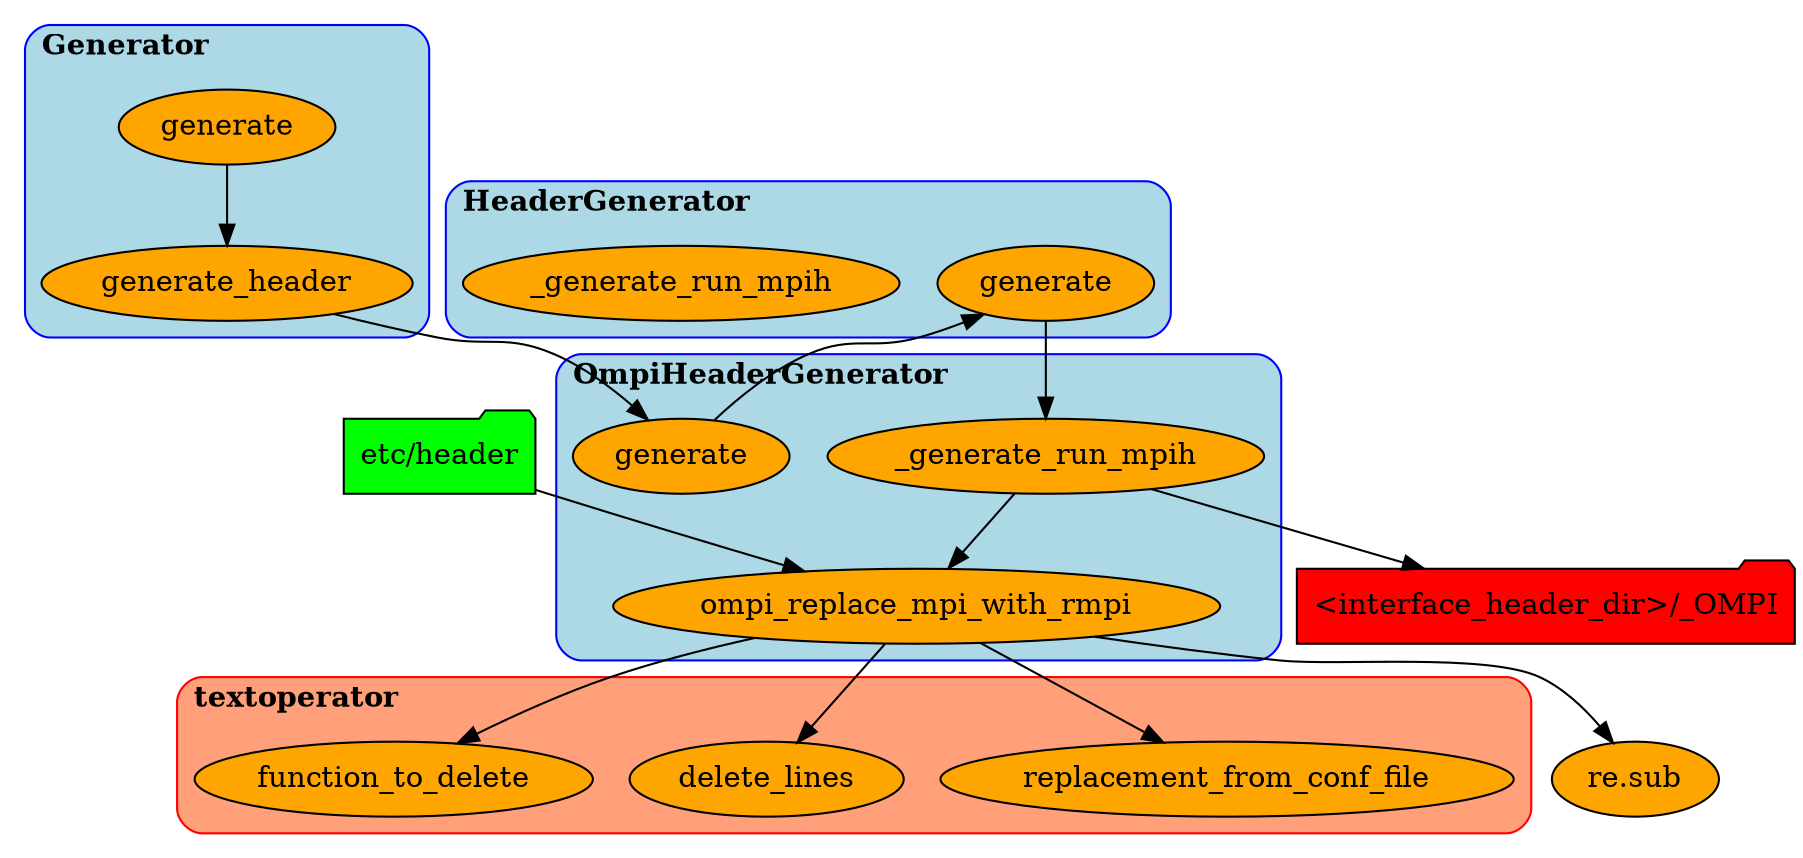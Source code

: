 digraph G {
    rankdir=TB;  // Orientation from top to bottom
    // rankdir=LB;  // Orientation from Rleft to right

    //
    // Classes definition:
    //
    subgraph cluster_class_Generator {
            label=<<B>Generator</B>>;
            labeljust="l";
            color=blue;
            style=rounded;
            bgcolor=lightblue;

            // Method definition: ellipse
            node [shape=ellipse, style=filled, fillcolor=orange];
            Generator_generate [label="generate"];
            Generator_generate_header [label="generate_header"];
            // Links
            Generator_generate -> Generator_generate_header;
    }
    subgraph cluster_class_OmpiHeaderGenerator {
            label=<<B>OmpiHeaderGenerator</B>>;
            labeljust="l";
            color=blue;
            style=rounded;
            bgcolor=lightblue;

            // Method definition: ellipse
            node [shape=ellipse, style=filled, fillcolor=orange];
            OmpiHeaderGenerator_generate [label="generate"];
            OmpiHeaderGenerator__generate_run_mpih [label="_generate_run_mpih"];
            OmpiHeaderGenerator_ompi_replace_mpi_with_rmpi [label="ompi_replace_mpi_with_rmpi"];
            // Links
            OmpiHeaderGenerator__generate_run_mpih -> OmpiHeaderGenerator_ompi_replace_mpi_with_rmpi;
    }
    subgraph cluster_class_HeaderGenerator {
            label=<<B>HeaderGenerator</B>>;
            labeljust="l";
            color=blue;
            style=rounded;
            bgcolor=lightblue;

            // Method definition: ellipse
            node [shape=ellipse, style=filled, fillcolor=orange];
            HeaderGenerator_generate [label="generate"];
            HeaderGenerator__generate_run_mpioh [label="_generate_run_mpih"];
//            HeaderGenerator__replace_mpi_with_rmpi [label="_replace_mpi_with_rmpi"];
//            HeaderGenerator_intel_exceptions_run_mpioh [label="intel_exceptions_run_mpioh"];
            // Links
//            HeaderGenerator__generate_run_mpioh -> HeaderGenerator__replace_mpi_with_rmpi;
//            HeaderGenerator__generate_run_mpioh -> HeaderGenerator_intel_exceptions_run_mpioh;
    }

    // Module definition: rectangle
    subgraph cluster_module_textoperator {
            label=<<B>textoperator</B>>;
            labeljust="l";
            color=red;
            style=rounded;
            bgcolor=lightsalmon;

            // Method definition: ellipse
            node [shape=ellipse, style=filled, fillcolor=orange];
            textoperator_replacement_from_conf_file [label="replacement_from_conf_file"];
            textoperator_delete_lines [label="delete_lines"];
            textoperator_function_to_delete [label="function_to_delete"];
    }

    node [shape=ellipse, style=filled, fillcolor=orange];
    resub [label="re.sub"];


    //
    node [shape=folder, style=filled, fillcolor=red];
    _OMPI [label="<interface_header_dir>/_OMPI"]
    node [shape=folder, style=filled, fillcolor=green];
    etc [label="etc/header"];
    //

    //
    // Functionnal relationship
    //
    Generator_generate_header -> OmpiHeaderGenerator_generate;
    OmpiHeaderGenerator_generate -> HeaderGenerator_generate;
    HeaderGenerator_generate -> OmpiHeaderGenerator__generate_run_mpih;
    OmpiHeaderGenerator_ompi_replace_mpi_with_rmpi -> textoperator_replacement_from_conf_file;
    OmpiHeaderGenerator_ompi_replace_mpi_with_rmpi -> textoperator_delete_lines;
    OmpiHeaderGenerator_ompi_replace_mpi_with_rmpi -> textoperator_function_to_delete;
    OmpiHeaderGenerator_ompi_replace_mpi_with_rmpi -> resub;

    //
    // Data Flow
    //
    OmpiHeaderGenerator__generate_run_mpih -> _OMPI;
    etc -> OmpiHeaderGenerator_ompi_replace_mpi_with_rmpi;
}
